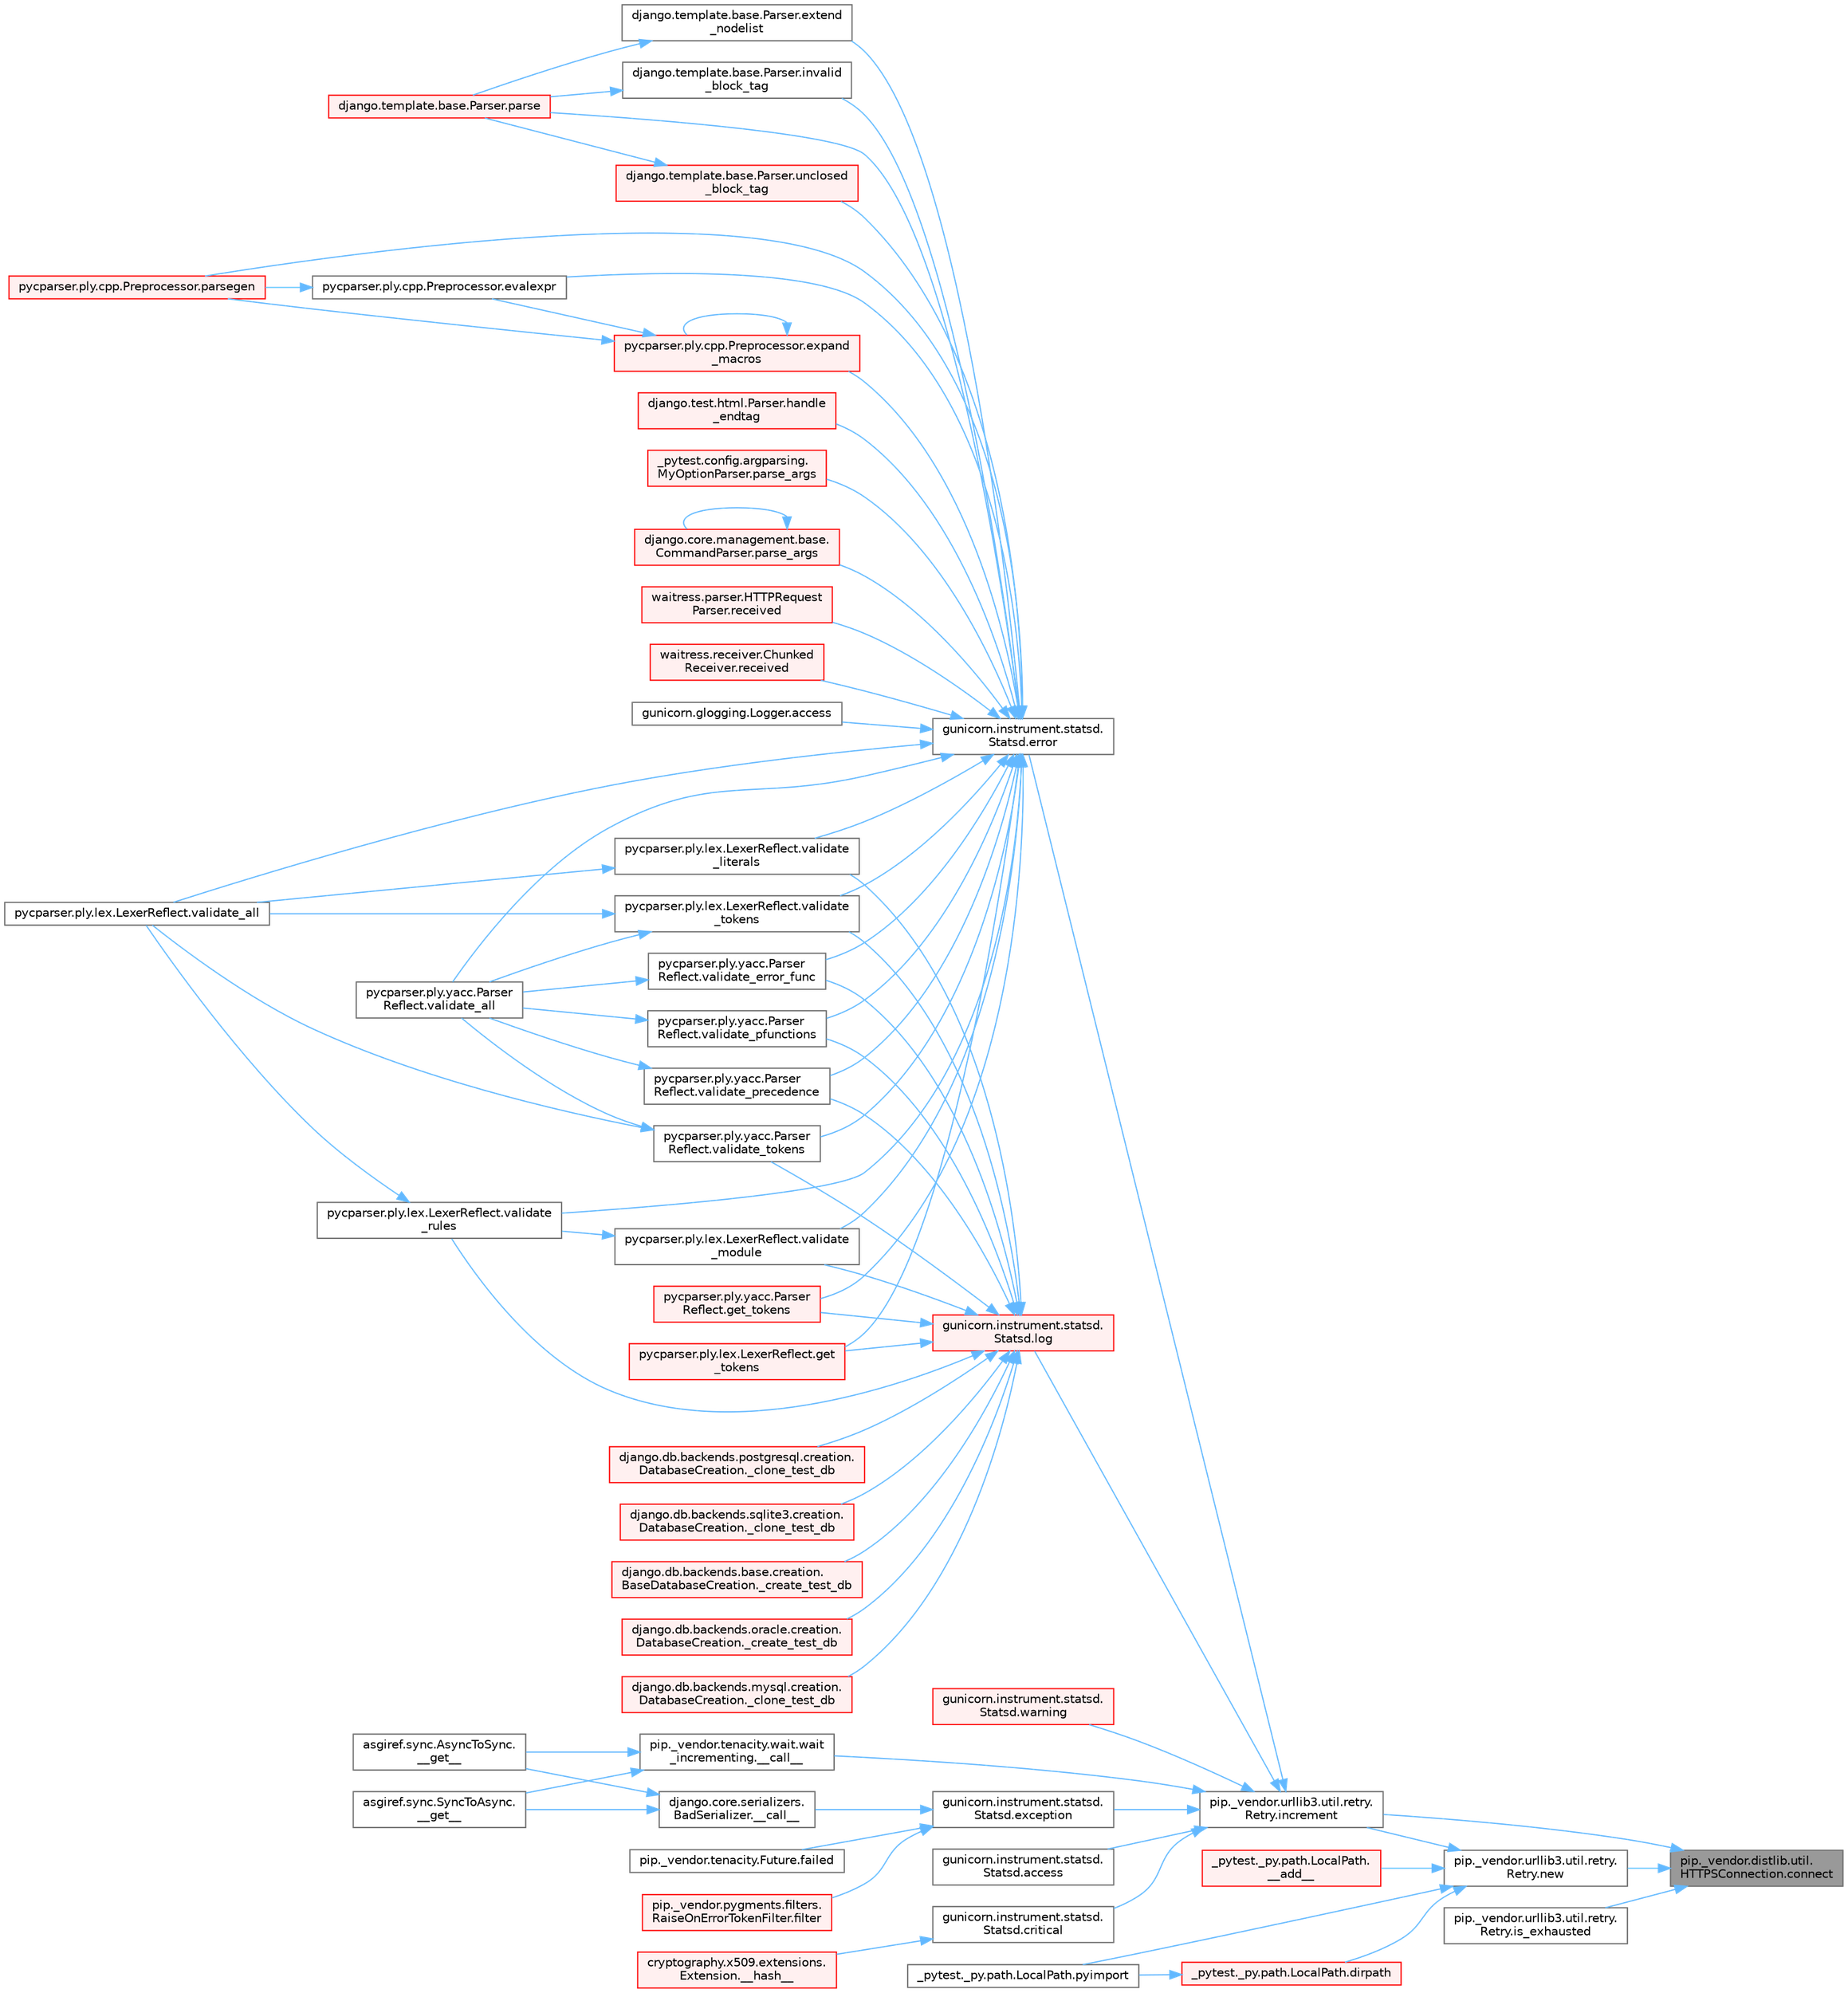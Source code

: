 digraph "pip._vendor.distlib.util.HTTPSConnection.connect"
{
 // LATEX_PDF_SIZE
  bgcolor="transparent";
  edge [fontname=Helvetica,fontsize=10,labelfontname=Helvetica,labelfontsize=10];
  node [fontname=Helvetica,fontsize=10,shape=box,height=0.2,width=0.4];
  rankdir="RL";
  Node1 [id="Node000001",label="pip._vendor.distlib.util.\lHTTPSConnection.connect",height=0.2,width=0.4,color="gray40", fillcolor="grey60", style="filled", fontcolor="black",tooltip=" "];
  Node1 -> Node2 [id="edge1_Node000001_Node000002",dir="back",color="steelblue1",style="solid",tooltip=" "];
  Node2 [id="Node000002",label="pip._vendor.urllib3.util.retry.\lRetry.increment",height=0.2,width=0.4,color="grey40", fillcolor="white", style="filled",URL="$classpip_1_1__vendor_1_1urllib3_1_1util_1_1retry_1_1_retry.html#a88dd993ccb2ef4b2bfa9ad0571374b12",tooltip=" "];
  Node2 -> Node3 [id="edge2_Node000002_Node000003",dir="back",color="steelblue1",style="solid",tooltip=" "];
  Node3 [id="Node000003",label="pip._vendor.tenacity.wait.wait\l_incrementing.__call__",height=0.2,width=0.4,color="grey40", fillcolor="white", style="filled",URL="$classpip_1_1__vendor_1_1tenacity_1_1wait_1_1wait__incrementing.html#af47b0264325b86a85aa5cfd3b59a28cf",tooltip=" "];
  Node3 -> Node4 [id="edge3_Node000003_Node000004",dir="back",color="steelblue1",style="solid",tooltip=" "];
  Node4 [id="Node000004",label="asgiref.sync.AsyncToSync.\l__get__",height=0.2,width=0.4,color="grey40", fillcolor="white", style="filled",URL="$classasgiref_1_1sync_1_1_async_to_sync.html#a23e9ef7a73da98dad9e3f4e65846969b",tooltip=" "];
  Node3 -> Node5 [id="edge4_Node000003_Node000005",dir="back",color="steelblue1",style="solid",tooltip=" "];
  Node5 [id="Node000005",label="asgiref.sync.SyncToAsync.\l__get__",height=0.2,width=0.4,color="grey40", fillcolor="white", style="filled",URL="$classasgiref_1_1sync_1_1_sync_to_async.html#aebdfbe3f01079a529fd2f39810597381",tooltip=" "];
  Node2 -> Node6 [id="edge5_Node000002_Node000006",dir="back",color="steelblue1",style="solid",tooltip=" "];
  Node6 [id="Node000006",label="gunicorn.instrument.statsd.\lStatsd.access",height=0.2,width=0.4,color="grey40", fillcolor="white", style="filled",URL="$classgunicorn_1_1instrument_1_1statsd_1_1_statsd.html#a54238bd99ae3e429bb3efdae3a79e8e6",tooltip=" "];
  Node2 -> Node7 [id="edge6_Node000002_Node000007",dir="back",color="steelblue1",style="solid",tooltip=" "];
  Node7 [id="Node000007",label="gunicorn.instrument.statsd.\lStatsd.critical",height=0.2,width=0.4,color="grey40", fillcolor="white", style="filled",URL="$classgunicorn_1_1instrument_1_1statsd_1_1_statsd.html#a6a14e36bb7c86f86aa200f1ba8234786",tooltip=" "];
  Node7 -> Node8 [id="edge7_Node000007_Node000008",dir="back",color="steelblue1",style="solid",tooltip=" "];
  Node8 [id="Node000008",label="cryptography.x509.extensions.\lExtension.__hash__",height=0.2,width=0.4,color="red", fillcolor="#FFF0F0", style="filled",URL="$classcryptography_1_1x509_1_1extensions_1_1_extension.html#a7744510faba9373c947790041c25021e",tooltip=" "];
  Node2 -> Node19 [id="edge8_Node000002_Node000019",dir="back",color="steelblue1",style="solid",tooltip=" "];
  Node19 [id="Node000019",label="gunicorn.instrument.statsd.\lStatsd.error",height=0.2,width=0.4,color="grey40", fillcolor="white", style="filled",URL="$classgunicorn_1_1instrument_1_1statsd_1_1_statsd.html#a00ca379c910e5842719e48e617504c12",tooltip=" "];
  Node19 -> Node20 [id="edge9_Node000019_Node000020",dir="back",color="steelblue1",style="solid",tooltip=" "];
  Node20 [id="Node000020",label="gunicorn.glogging.Logger.access",height=0.2,width=0.4,color="grey40", fillcolor="white", style="filled",URL="$classgunicorn_1_1glogging_1_1_logger.html#a3b9fcb2cb9d7803a849f41d52df08b4b",tooltip=" "];
  Node19 -> Node21 [id="edge10_Node000019_Node000021",dir="back",color="steelblue1",style="solid",tooltip=" "];
  Node21 [id="Node000021",label="pycparser.ply.cpp.Preprocessor.evalexpr",height=0.2,width=0.4,color="grey40", fillcolor="white", style="filled",URL="$classpycparser_1_1ply_1_1cpp_1_1_preprocessor.html#a3c16ad6c28242d1214d20158b02ecabd",tooltip=" "];
  Node21 -> Node22 [id="edge11_Node000021_Node000022",dir="back",color="steelblue1",style="solid",tooltip=" "];
  Node22 [id="Node000022",label="pycparser.ply.cpp.Preprocessor.parsegen",height=0.2,width=0.4,color="red", fillcolor="#FFF0F0", style="filled",URL="$classpycparser_1_1ply_1_1cpp_1_1_preprocessor.html#aad71ed64ebab07f9eafb0b36f9108723",tooltip=" "];
  Node19 -> Node1530 [id="edge12_Node000019_Node001530",dir="back",color="steelblue1",style="solid",tooltip=" "];
  Node1530 [id="Node001530",label="pycparser.ply.cpp.Preprocessor.expand\l_macros",height=0.2,width=0.4,color="red", fillcolor="#FFF0F0", style="filled",URL="$classpycparser_1_1ply_1_1cpp_1_1_preprocessor.html#a4ac7e926ac9f68ef96f58e704a570d42",tooltip=" "];
  Node1530 -> Node21 [id="edge13_Node001530_Node000021",dir="back",color="steelblue1",style="solid",tooltip=" "];
  Node1530 -> Node1530 [id="edge14_Node001530_Node001530",dir="back",color="steelblue1",style="solid",tooltip=" "];
  Node1530 -> Node22 [id="edge15_Node001530_Node000022",dir="back",color="steelblue1",style="solid",tooltip=" "];
  Node19 -> Node1532 [id="edge16_Node000019_Node001532",dir="back",color="steelblue1",style="solid",tooltip=" "];
  Node1532 [id="Node001532",label="django.template.base.Parser.extend\l_nodelist",height=0.2,width=0.4,color="grey40", fillcolor="white", style="filled",URL="$classdjango_1_1template_1_1base_1_1_parser.html#a18cc3b61dee227ebe679d5a97e219f55",tooltip=" "];
  Node1532 -> Node1533 [id="edge17_Node001532_Node001533",dir="back",color="steelblue1",style="solid",tooltip=" "];
  Node1533 [id="Node001533",label="django.template.base.Parser.parse",height=0.2,width=0.4,color="red", fillcolor="#FFF0F0", style="filled",URL="$classdjango_1_1template_1_1base_1_1_parser.html#adf49a6d849c5bc731f4dcd79bbd13e52",tooltip=" "];
  Node19 -> Node1540 [id="edge18_Node000019_Node001540",dir="back",color="steelblue1",style="solid",tooltip=" "];
  Node1540 [id="Node001540",label="pycparser.ply.lex.LexerReflect.get\l_tokens",height=0.2,width=0.4,color="red", fillcolor="#FFF0F0", style="filled",URL="$classpycparser_1_1ply_1_1lex_1_1_lexer_reflect.html#a10983bce282c9b55abb82ce3807c6286",tooltip=" "];
  Node19 -> Node1542 [id="edge19_Node000019_Node001542",dir="back",color="steelblue1",style="solid",tooltip=" "];
  Node1542 [id="Node001542",label="pycparser.ply.yacc.Parser\lReflect.get_tokens",height=0.2,width=0.4,color="red", fillcolor="#FFF0F0", style="filled",URL="$classpycparser_1_1ply_1_1yacc_1_1_parser_reflect.html#a32a8391d1552f74d1fd812eec68dc908",tooltip=" "];
  Node19 -> Node1543 [id="edge20_Node000019_Node001543",dir="back",color="steelblue1",style="solid",tooltip=" "];
  Node1543 [id="Node001543",label="django.test.html.Parser.handle\l_endtag",height=0.2,width=0.4,color="red", fillcolor="#FFF0F0", style="filled",URL="$classdjango_1_1test_1_1html_1_1_parser.html#a884b3359f3c54327e1eb7315d24e003d",tooltip=" "];
  Node19 -> Node1545 [id="edge21_Node000019_Node001545",dir="back",color="steelblue1",style="solid",tooltip=" "];
  Node1545 [id="Node001545",label="django.template.base.Parser.invalid\l_block_tag",height=0.2,width=0.4,color="grey40", fillcolor="white", style="filled",URL="$classdjango_1_1template_1_1base_1_1_parser.html#ad5b5b4e7969f94be4891ad344fb51af5",tooltip=" "];
  Node1545 -> Node1533 [id="edge22_Node001545_Node001533",dir="back",color="steelblue1",style="solid",tooltip=" "];
  Node19 -> Node1533 [id="edge23_Node000019_Node001533",dir="back",color="steelblue1",style="solid",tooltip=" "];
  Node19 -> Node1546 [id="edge24_Node000019_Node001546",dir="back",color="steelblue1",style="solid",tooltip=" "];
  Node1546 [id="Node001546",label="_pytest.config.argparsing.\lMyOptionParser.parse_args",height=0.2,width=0.4,color="red", fillcolor="#FFF0F0", style="filled",URL="$class__pytest_1_1config_1_1argparsing_1_1_my_option_parser.html#ab9c41ef7aa3563347d264f1b7a8a1a66",tooltip=" "];
  Node19 -> Node1549 [id="edge25_Node000019_Node001549",dir="back",color="steelblue1",style="solid",tooltip=" "];
  Node1549 [id="Node001549",label="django.core.management.base.\lCommandParser.parse_args",height=0.2,width=0.4,color="red", fillcolor="#FFF0F0", style="filled",URL="$classdjango_1_1core_1_1management_1_1base_1_1_command_parser.html#a3bfc67243196388c65ea6d0755637db5",tooltip=" "];
  Node1549 -> Node1549 [id="edge26_Node001549_Node001549",dir="back",color="steelblue1",style="solid",tooltip=" "];
  Node19 -> Node22 [id="edge27_Node000019_Node000022",dir="back",color="steelblue1",style="solid",tooltip=" "];
  Node19 -> Node1550 [id="edge28_Node000019_Node001550",dir="back",color="steelblue1",style="solid",tooltip=" "];
  Node1550 [id="Node001550",label="waitress.parser.HTTPRequest\lParser.received",height=0.2,width=0.4,color="red", fillcolor="#FFF0F0", style="filled",URL="$classwaitress_1_1parser_1_1_h_t_t_p_request_parser.html#a37aaf6b973fa4959ae4fe6fe4048fc24",tooltip=" "];
  Node19 -> Node1551 [id="edge29_Node000019_Node001551",dir="back",color="steelblue1",style="solid",tooltip=" "];
  Node1551 [id="Node001551",label="waitress.receiver.Chunked\lReceiver.received",height=0.2,width=0.4,color="red", fillcolor="#FFF0F0", style="filled",URL="$classwaitress_1_1receiver_1_1_chunked_receiver.html#a560337d435bad205b28d765329a3d9e0",tooltip=" "];
  Node19 -> Node1552 [id="edge30_Node000019_Node001552",dir="back",color="steelblue1",style="solid",tooltip=" "];
  Node1552 [id="Node001552",label="django.template.base.Parser.unclosed\l_block_tag",height=0.2,width=0.4,color="red", fillcolor="#FFF0F0", style="filled",URL="$classdjango_1_1template_1_1base_1_1_parser.html#a5ee190e13908db0573b7687deb43b639",tooltip=" "];
  Node1552 -> Node1533 [id="edge31_Node001552_Node001533",dir="back",color="steelblue1",style="solid",tooltip=" "];
  Node19 -> Node1554 [id="edge32_Node000019_Node001554",dir="back",color="steelblue1",style="solid",tooltip=" "];
  Node1554 [id="Node001554",label="pycparser.ply.lex.LexerReflect.validate_all",height=0.2,width=0.4,color="grey40", fillcolor="white", style="filled",URL="$classpycparser_1_1ply_1_1lex_1_1_lexer_reflect.html#a218bcca937278cc45093167729bfb7ac",tooltip=" "];
  Node19 -> Node1491 [id="edge33_Node000019_Node001491",dir="back",color="steelblue1",style="solid",tooltip=" "];
  Node1491 [id="Node001491",label="pycparser.ply.yacc.Parser\lReflect.validate_all",height=0.2,width=0.4,color="grey40", fillcolor="white", style="filled",URL="$classpycparser_1_1ply_1_1yacc_1_1_parser_reflect.html#a96ac0824424f670c89156918f699b845",tooltip=" "];
  Node19 -> Node1555 [id="edge34_Node000019_Node001555",dir="back",color="steelblue1",style="solid",tooltip=" "];
  Node1555 [id="Node001555",label="pycparser.ply.yacc.Parser\lReflect.validate_error_func",height=0.2,width=0.4,color="grey40", fillcolor="white", style="filled",URL="$classpycparser_1_1ply_1_1yacc_1_1_parser_reflect.html#abb7904164b127d4246ed5a91ddf741a8",tooltip=" "];
  Node1555 -> Node1491 [id="edge35_Node001555_Node001491",dir="back",color="steelblue1",style="solid",tooltip=" "];
  Node19 -> Node1556 [id="edge36_Node000019_Node001556",dir="back",color="steelblue1",style="solid",tooltip=" "];
  Node1556 [id="Node001556",label="pycparser.ply.lex.LexerReflect.validate\l_literals",height=0.2,width=0.4,color="grey40", fillcolor="white", style="filled",URL="$classpycparser_1_1ply_1_1lex_1_1_lexer_reflect.html#a7797d2874e80da683e656d5ba97f4a11",tooltip=" "];
  Node1556 -> Node1554 [id="edge37_Node001556_Node001554",dir="back",color="steelblue1",style="solid",tooltip=" "];
  Node19 -> Node1557 [id="edge38_Node000019_Node001557",dir="back",color="steelblue1",style="solid",tooltip=" "];
  Node1557 [id="Node001557",label="pycparser.ply.lex.LexerReflect.validate\l_module",height=0.2,width=0.4,color="grey40", fillcolor="white", style="filled",URL="$classpycparser_1_1ply_1_1lex_1_1_lexer_reflect.html#ac4c78bbfe7d389bff02bd7fb7222d4f9",tooltip=" "];
  Node1557 -> Node1558 [id="edge39_Node001557_Node001558",dir="back",color="steelblue1",style="solid",tooltip=" "];
  Node1558 [id="Node001558",label="pycparser.ply.lex.LexerReflect.validate\l_rules",height=0.2,width=0.4,color="grey40", fillcolor="white", style="filled",URL="$classpycparser_1_1ply_1_1lex_1_1_lexer_reflect.html#a16c717b08e8dfb81b432995308be295a",tooltip=" "];
  Node1558 -> Node1554 [id="edge40_Node001558_Node001554",dir="back",color="steelblue1",style="solid",tooltip=" "];
  Node19 -> Node1559 [id="edge41_Node000019_Node001559",dir="back",color="steelblue1",style="solid",tooltip=" "];
  Node1559 [id="Node001559",label="pycparser.ply.yacc.Parser\lReflect.validate_pfunctions",height=0.2,width=0.4,color="grey40", fillcolor="white", style="filled",URL="$classpycparser_1_1ply_1_1yacc_1_1_parser_reflect.html#ad6caed0ceb47c1d26816271401d68b32",tooltip=" "];
  Node1559 -> Node1491 [id="edge42_Node001559_Node001491",dir="back",color="steelblue1",style="solid",tooltip=" "];
  Node19 -> Node1560 [id="edge43_Node000019_Node001560",dir="back",color="steelblue1",style="solid",tooltip=" "];
  Node1560 [id="Node001560",label="pycparser.ply.yacc.Parser\lReflect.validate_precedence",height=0.2,width=0.4,color="grey40", fillcolor="white", style="filled",URL="$classpycparser_1_1ply_1_1yacc_1_1_parser_reflect.html#a21d35acc015ce3c629247dc491dd9d20",tooltip=" "];
  Node1560 -> Node1491 [id="edge44_Node001560_Node001491",dir="back",color="steelblue1",style="solid",tooltip=" "];
  Node19 -> Node1558 [id="edge45_Node000019_Node001558",dir="back",color="steelblue1",style="solid",tooltip=" "];
  Node19 -> Node1561 [id="edge46_Node000019_Node001561",dir="back",color="steelblue1",style="solid",tooltip=" "];
  Node1561 [id="Node001561",label="pycparser.ply.lex.LexerReflect.validate\l_tokens",height=0.2,width=0.4,color="grey40", fillcolor="white", style="filled",URL="$classpycparser_1_1ply_1_1lex_1_1_lexer_reflect.html#a4bdc9e539877f748edefcd978105615b",tooltip=" "];
  Node1561 -> Node1554 [id="edge47_Node001561_Node001554",dir="back",color="steelblue1",style="solid",tooltip=" "];
  Node1561 -> Node1491 [id="edge48_Node001561_Node001491",dir="back",color="steelblue1",style="solid",tooltip=" "];
  Node19 -> Node1562 [id="edge49_Node000019_Node001562",dir="back",color="steelblue1",style="solid",tooltip=" "];
  Node1562 [id="Node001562",label="pycparser.ply.yacc.Parser\lReflect.validate_tokens",height=0.2,width=0.4,color="grey40", fillcolor="white", style="filled",URL="$classpycparser_1_1ply_1_1yacc_1_1_parser_reflect.html#a8fc22ab3debc6125e0b5cd26910f94f4",tooltip=" "];
  Node1562 -> Node1554 [id="edge50_Node001562_Node001554",dir="back",color="steelblue1",style="solid",tooltip=" "];
  Node1562 -> Node1491 [id="edge51_Node001562_Node001491",dir="back",color="steelblue1",style="solid",tooltip=" "];
  Node2 -> Node3173 [id="edge52_Node000002_Node003173",dir="back",color="steelblue1",style="solid",tooltip=" "];
  Node3173 [id="Node003173",label="gunicorn.instrument.statsd.\lStatsd.exception",height=0.2,width=0.4,color="grey40", fillcolor="white", style="filled",URL="$classgunicorn_1_1instrument_1_1statsd_1_1_statsd.html#adb608a3f95da3d6e3a9c000265fd866b",tooltip=" "];
  Node3173 -> Node3174 [id="edge53_Node003173_Node003174",dir="back",color="steelblue1",style="solid",tooltip=" "];
  Node3174 [id="Node003174",label="django.core.serializers.\lBadSerializer.__call__",height=0.2,width=0.4,color="grey40", fillcolor="white", style="filled",URL="$classdjango_1_1core_1_1serializers_1_1_bad_serializer.html#a6e73e3ac062790cfce2cf052525ec528",tooltip=" "];
  Node3174 -> Node4 [id="edge54_Node003174_Node000004",dir="back",color="steelblue1",style="solid",tooltip=" "];
  Node3174 -> Node5 [id="edge55_Node003174_Node000005",dir="back",color="steelblue1",style="solid",tooltip=" "];
  Node3173 -> Node3175 [id="edge56_Node003173_Node003175",dir="back",color="steelblue1",style="solid",tooltip=" "];
  Node3175 [id="Node003175",label="pip._vendor.tenacity.Future.failed",height=0.2,width=0.4,color="grey40", fillcolor="white", style="filled",URL="$classpip_1_1__vendor_1_1tenacity_1_1_future.html#affa139740865e503ef9e4b87a38c0657",tooltip=" "];
  Node3173 -> Node3176 [id="edge57_Node003173_Node003176",dir="back",color="steelblue1",style="solid",tooltip=" "];
  Node3176 [id="Node003176",label="pip._vendor.pygments.filters.\lRaiseOnErrorTokenFilter.filter",height=0.2,width=0.4,color="red", fillcolor="#FFF0F0", style="filled",URL="$classpip_1_1__vendor_1_1pygments_1_1filters_1_1_raise_on_error_token_filter.html#aacf420bb16c8d3a430b88e78ee35b253",tooltip=" "];
  Node2 -> Node3177 [id="edge58_Node000002_Node003177",dir="back",color="steelblue1",style="solid",tooltip=" "];
  Node3177 [id="Node003177",label="gunicorn.instrument.statsd.\lStatsd.log",height=0.2,width=0.4,color="red", fillcolor="#FFF0F0", style="filled",URL="$classgunicorn_1_1instrument_1_1statsd_1_1_statsd.html#ab99145cf0b7c66dbcebcbdcbd44b4953",tooltip=" "];
  Node3177 -> Node376 [id="edge59_Node003177_Node000376",dir="back",color="steelblue1",style="solid",tooltip=" "];
  Node376 [id="Node000376",label="django.db.backends.mysql.creation.\lDatabaseCreation._clone_test_db",height=0.2,width=0.4,color="red", fillcolor="#FFF0F0", style="filled",URL="$classdjango_1_1db_1_1backends_1_1mysql_1_1creation_1_1_database_creation.html#ab4d99b6a9b6a81141d0fba9440d91619",tooltip=" "];
  Node3177 -> Node378 [id="edge60_Node003177_Node000378",dir="back",color="steelblue1",style="solid",tooltip=" "];
  Node378 [id="Node000378",label="django.db.backends.postgresql.creation.\lDatabaseCreation._clone_test_db",height=0.2,width=0.4,color="red", fillcolor="#FFF0F0", style="filled",URL="$classdjango_1_1db_1_1backends_1_1postgresql_1_1creation_1_1_database_creation.html#ab57e8a2ba94a8a4888fd435036b4c322",tooltip=" "];
  Node3177 -> Node379 [id="edge61_Node003177_Node000379",dir="back",color="steelblue1",style="solid",tooltip=" "];
  Node379 [id="Node000379",label="django.db.backends.sqlite3.creation.\lDatabaseCreation._clone_test_db",height=0.2,width=0.4,color="red", fillcolor="#FFF0F0", style="filled",URL="$classdjango_1_1db_1_1backends_1_1sqlite3_1_1creation_1_1_database_creation.html#a43a28bd11187e2b0677fd0be7643387b",tooltip=" "];
  Node3177 -> Node380 [id="edge62_Node003177_Node000380",dir="back",color="steelblue1",style="solid",tooltip=" "];
  Node380 [id="Node000380",label="django.db.backends.base.creation.\lBaseDatabaseCreation._create_test_db",height=0.2,width=0.4,color="red", fillcolor="#FFF0F0", style="filled",URL="$classdjango_1_1db_1_1backends_1_1base_1_1creation_1_1_base_database_creation.html#a3782aff49b95503af2f0e518a10dc22d",tooltip=" "];
  Node3177 -> Node382 [id="edge63_Node003177_Node000382",dir="back",color="steelblue1",style="solid",tooltip=" "];
  Node382 [id="Node000382",label="django.db.backends.oracle.creation.\lDatabaseCreation._create_test_db",height=0.2,width=0.4,color="red", fillcolor="#FFF0F0", style="filled",URL="$classdjango_1_1db_1_1backends_1_1oracle_1_1creation_1_1_database_creation.html#aea03f2099a0f6691226755c6b60c133f",tooltip=" "];
  Node3177 -> Node1540 [id="edge64_Node003177_Node001540",dir="back",color="steelblue1",style="solid",tooltip=" "];
  Node3177 -> Node1542 [id="edge65_Node003177_Node001542",dir="back",color="steelblue1",style="solid",tooltip=" "];
  Node3177 -> Node1555 [id="edge66_Node003177_Node001555",dir="back",color="steelblue1",style="solid",tooltip=" "];
  Node3177 -> Node1556 [id="edge67_Node003177_Node001556",dir="back",color="steelblue1",style="solid",tooltip=" "];
  Node3177 -> Node1557 [id="edge68_Node003177_Node001557",dir="back",color="steelblue1",style="solid",tooltip=" "];
  Node3177 -> Node1559 [id="edge69_Node003177_Node001559",dir="back",color="steelblue1",style="solid",tooltip=" "];
  Node3177 -> Node1560 [id="edge70_Node003177_Node001560",dir="back",color="steelblue1",style="solid",tooltip=" "];
  Node3177 -> Node1558 [id="edge71_Node003177_Node001558",dir="back",color="steelblue1",style="solid",tooltip=" "];
  Node3177 -> Node1561 [id="edge72_Node003177_Node001561",dir="back",color="steelblue1",style="solid",tooltip=" "];
  Node3177 -> Node1562 [id="edge73_Node003177_Node001562",dir="back",color="steelblue1",style="solid",tooltip=" "];
  Node2 -> Node3178 [id="edge74_Node000002_Node003178",dir="back",color="steelblue1",style="solid",tooltip=" "];
  Node3178 [id="Node003178",label="gunicorn.instrument.statsd.\lStatsd.warning",height=0.2,width=0.4,color="red", fillcolor="#FFF0F0", style="filled",URL="$classgunicorn_1_1instrument_1_1statsd_1_1_statsd.html#a4b25361c9be113a5555acee1dd23fc61",tooltip=" "];
  Node1 -> Node459 [id="edge75_Node000001_Node000459",dir="back",color="steelblue1",style="solid",tooltip=" "];
  Node459 [id="Node000459",label="pip._vendor.urllib3.util.retry.\lRetry.is_exhausted",height=0.2,width=0.4,color="grey40", fillcolor="white", style="filled",URL="$classpip_1_1__vendor_1_1urllib3_1_1util_1_1retry_1_1_retry.html#ad8d42bd72e35f497daf9a0359560969d",tooltip=" "];
  Node1 -> Node460 [id="edge76_Node000001_Node000460",dir="back",color="steelblue1",style="solid",tooltip=" "];
  Node460 [id="Node000460",label="pip._vendor.urllib3.util.retry.\lRetry.new",height=0.2,width=0.4,color="grey40", fillcolor="white", style="filled",URL="$classpip_1_1__vendor_1_1urllib3_1_1util_1_1retry_1_1_retry.html#ab806585412b9d9b3c0d882fb4bd8d3c0",tooltip=" "];
  Node460 -> Node461 [id="edge77_Node000460_Node000461",dir="back",color="steelblue1",style="solid",tooltip=" "];
  Node461 [id="Node000461",label="_pytest._py.path.LocalPath.\l__add__",height=0.2,width=0.4,color="red", fillcolor="#FFF0F0", style="filled",URL="$class__pytest_1_1__py_1_1path_1_1_local_path.html#abe95df43f29943a2ec6ccad0c25662da",tooltip=" "];
  Node460 -> Node462 [id="edge78_Node000460_Node000462",dir="back",color="steelblue1",style="solid",tooltip=" "];
  Node462 [id="Node000462",label="_pytest._py.path.LocalPath.dirpath",height=0.2,width=0.4,color="red", fillcolor="#FFF0F0", style="filled",URL="$class__pytest_1_1__py_1_1path_1_1_local_path.html#aa8766bdaffd39f928eaae6f30b741b05",tooltip=" "];
  Node462 -> Node1035 [id="edge79_Node000462_Node001035",dir="back",color="steelblue1",style="solid",tooltip=" "];
  Node1035 [id="Node001035",label="_pytest._py.path.LocalPath.pyimport",height=0.2,width=0.4,color="grey40", fillcolor="white", style="filled",URL="$class__pytest_1_1__py_1_1path_1_1_local_path.html#aaf2fbd0a1a8554d138b60c28ca682b75",tooltip=" "];
  Node460 -> Node2 [id="edge80_Node000460_Node000002",dir="back",color="steelblue1",style="solid",tooltip=" "];
  Node460 -> Node1035 [id="edge81_Node000460_Node001035",dir="back",color="steelblue1",style="solid",tooltip=" "];
}
